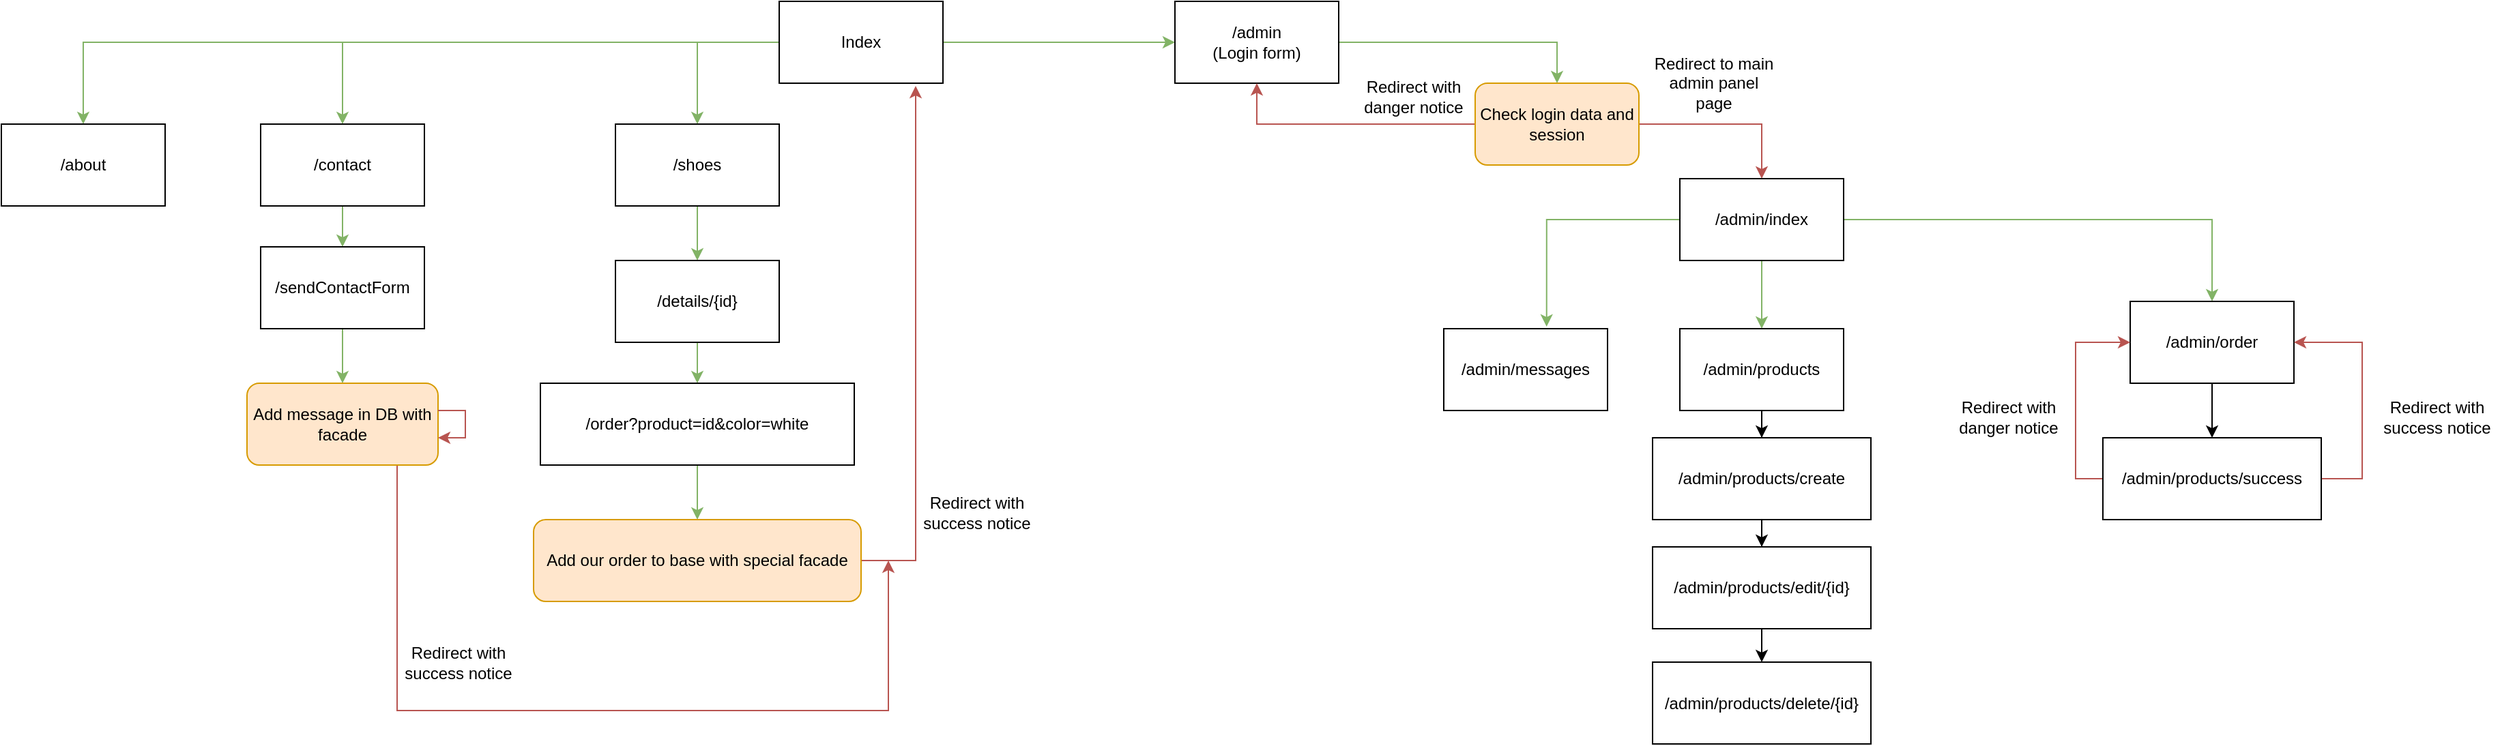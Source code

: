 <mxfile version="13.7.3" type="device"><diagram id="ghHhdK1jVUaWFC0Sgtpp" name="mindmap"><mxGraphModel dx="2500" dy="908" grid="1" gridSize="10" guides="1" tooltips="1" connect="1" arrows="1" fold="1" page="1" pageScale="1" pageWidth="827" pageHeight="1169" math="0" shadow="0"><root><mxCell id="0"/><mxCell id="1" parent="0"/><mxCell id="--ahTr2ZFqJ2ireAfYy3-3" style="edgeStyle=orthogonalEdgeStyle;rounded=0;orthogonalLoop=1;jettySize=auto;html=1;fillColor=#d5e8d4;strokeColor=#82b366;" edge="1" parent="1" source="--ahTr2ZFqJ2ireAfYy3-1" target="--ahTr2ZFqJ2ireAfYy3-2"><mxGeometry relative="1" as="geometry"/></mxCell><mxCell id="--ahTr2ZFqJ2ireAfYy3-8" style="edgeStyle=orthogonalEdgeStyle;rounded=0;orthogonalLoop=1;jettySize=auto;html=1;entryX=0.5;entryY=0;entryDx=0;entryDy=0;fillColor=#d5e8d4;strokeColor=#82b366;" edge="1" parent="1" source="--ahTr2ZFqJ2ireAfYy3-1" target="--ahTr2ZFqJ2ireAfYy3-4"><mxGeometry relative="1" as="geometry"><Array as="points"><mxPoint x="280" y="100"/></Array></mxGeometry></mxCell><mxCell id="--ahTr2ZFqJ2ireAfYy3-9" style="edgeStyle=orthogonalEdgeStyle;rounded=0;orthogonalLoop=1;jettySize=auto;html=1;fillColor=#d5e8d4;strokeColor=#82b366;" edge="1" parent="1" source="--ahTr2ZFqJ2ireAfYy3-1" target="--ahTr2ZFqJ2ireAfYy3-5"><mxGeometry relative="1" as="geometry"/></mxCell><mxCell id="--ahTr2ZFqJ2ireAfYy3-10" style="edgeStyle=orthogonalEdgeStyle;rounded=0;orthogonalLoop=1;jettySize=auto;html=1;entryX=0.5;entryY=0;entryDx=0;entryDy=0;fillColor=#d5e8d4;strokeColor=#82b366;" edge="1" parent="1" source="--ahTr2ZFqJ2ireAfYy3-1" target="--ahTr2ZFqJ2ireAfYy3-6"><mxGeometry relative="1" as="geometry"/></mxCell><mxCell id="--ahTr2ZFqJ2ireAfYy3-1" value="Index" style="rounded=0;whiteSpace=wrap;html=1;" vertex="1" parent="1"><mxGeometry x="340" y="70" width="120" height="60" as="geometry"/></mxCell><mxCell id="--ahTr2ZFqJ2ireAfYy3-34" style="edgeStyle=orthogonalEdgeStyle;rounded=0;orthogonalLoop=1;jettySize=auto;html=1;entryX=0.5;entryY=0;entryDx=0;entryDy=0;fillColor=#d5e8d4;strokeColor=#82b366;" edge="1" parent="1" source="--ahTr2ZFqJ2ireAfYy3-2" target="--ahTr2ZFqJ2ireAfYy3-32"><mxGeometry relative="1" as="geometry"/></mxCell><mxCell id="--ahTr2ZFqJ2ireAfYy3-2" value="/admin&lt;br&gt;(Login form)" style="rounded=0;whiteSpace=wrap;html=1;" vertex="1" parent="1"><mxGeometry x="630" y="70" width="120" height="60" as="geometry"/></mxCell><mxCell id="--ahTr2ZFqJ2ireAfYy3-11" style="edgeStyle=orthogonalEdgeStyle;rounded=0;orthogonalLoop=1;jettySize=auto;html=1;fillColor=#d5e8d4;strokeColor=#82b366;" edge="1" parent="1" source="--ahTr2ZFqJ2ireAfYy3-4" target="--ahTr2ZFqJ2ireAfYy3-7"><mxGeometry relative="1" as="geometry"/></mxCell><mxCell id="--ahTr2ZFqJ2ireAfYy3-4" value="/shoes" style="rounded=0;whiteSpace=wrap;html=1;" vertex="1" parent="1"><mxGeometry x="220" y="160" width="120" height="60" as="geometry"/></mxCell><mxCell id="--ahTr2ZFqJ2ireAfYy3-16" style="edgeStyle=orthogonalEdgeStyle;rounded=0;orthogonalLoop=1;jettySize=auto;html=1;fillColor=#d5e8d4;strokeColor=#82b366;" edge="1" parent="1" source="--ahTr2ZFqJ2ireAfYy3-5" target="--ahTr2ZFqJ2ireAfYy3-15"><mxGeometry relative="1" as="geometry"/></mxCell><mxCell id="--ahTr2ZFqJ2ireAfYy3-5" value="/contact" style="rounded=0;whiteSpace=wrap;html=1;" vertex="1" parent="1"><mxGeometry x="-40" y="160" width="120" height="60" as="geometry"/></mxCell><mxCell id="--ahTr2ZFqJ2ireAfYy3-6" value="/about" style="rounded=0;whiteSpace=wrap;html=1;" vertex="1" parent="1"><mxGeometry x="-230" y="160" width="120" height="60" as="geometry"/></mxCell><mxCell id="--ahTr2ZFqJ2ireAfYy3-14" style="edgeStyle=orthogonalEdgeStyle;rounded=0;orthogonalLoop=1;jettySize=auto;html=1;fillColor=#d5e8d4;strokeColor=#82b366;" edge="1" parent="1" source="--ahTr2ZFqJ2ireAfYy3-7" target="--ahTr2ZFqJ2ireAfYy3-13"><mxGeometry relative="1" as="geometry"/></mxCell><mxCell id="--ahTr2ZFqJ2ireAfYy3-7" value="/details/{id}" style="rounded=0;whiteSpace=wrap;html=1;" vertex="1" parent="1"><mxGeometry x="220" y="260" width="120" height="60" as="geometry"/></mxCell><mxCell id="--ahTr2ZFqJ2ireAfYy3-19" style="edgeStyle=orthogonalEdgeStyle;rounded=0;orthogonalLoop=1;jettySize=auto;html=1;fillColor=#d5e8d4;strokeColor=#82b366;" edge="1" parent="1" source="--ahTr2ZFqJ2ireAfYy3-13" target="--ahTr2ZFqJ2ireAfYy3-18"><mxGeometry relative="1" as="geometry"/></mxCell><mxCell id="--ahTr2ZFqJ2ireAfYy3-13" value="/order?product=id&amp;amp;color=white" style="rounded=0;whiteSpace=wrap;html=1;" vertex="1" parent="1"><mxGeometry x="165" y="350" width="230" height="60" as="geometry"/></mxCell><mxCell id="--ahTr2ZFqJ2ireAfYy3-24" style="edgeStyle=orthogonalEdgeStyle;rounded=0;orthogonalLoop=1;jettySize=auto;html=1;fillColor=#d5e8d4;strokeColor=#82b366;" edge="1" parent="1" source="--ahTr2ZFqJ2ireAfYy3-15" target="--ahTr2ZFqJ2ireAfYy3-23"><mxGeometry relative="1" as="geometry"/></mxCell><mxCell id="--ahTr2ZFqJ2ireAfYy3-15" value="/sendContactForm" style="rounded=0;whiteSpace=wrap;html=1;" vertex="1" parent="1"><mxGeometry x="-40" y="250" width="120" height="60" as="geometry"/></mxCell><mxCell id="--ahTr2ZFqJ2ireAfYy3-20" style="edgeStyle=orthogonalEdgeStyle;rounded=0;orthogonalLoop=1;jettySize=auto;html=1;fillColor=#f8cecc;strokeColor=#b85450;" edge="1" parent="1" source="--ahTr2ZFqJ2ireAfYy3-18"><mxGeometry relative="1" as="geometry"><mxPoint x="440" y="132" as="targetPoint"/><Array as="points"><mxPoint x="440" y="480"/><mxPoint x="440" y="132"/></Array></mxGeometry></mxCell><mxCell id="--ahTr2ZFqJ2ireAfYy3-18" value="Add our order to base with special facade" style="rounded=1;whiteSpace=wrap;html=1;fillColor=#ffe6cc;strokeColor=#d79b00;" vertex="1" parent="1"><mxGeometry x="160" y="450" width="240" height="60" as="geometry"/></mxCell><mxCell id="--ahTr2ZFqJ2ireAfYy3-21" value="Redirect with success notice" style="text;html=1;strokeColor=none;fillColor=none;align=center;verticalAlign=middle;whiteSpace=wrap;rounded=0;" vertex="1" parent="1"><mxGeometry x="440" y="410" width="90" height="70" as="geometry"/></mxCell><mxCell id="--ahTr2ZFqJ2ireAfYy3-25" style="edgeStyle=orthogonalEdgeStyle;rounded=0;orthogonalLoop=1;jettySize=auto;html=1;fillColor=#f8cecc;strokeColor=#b85450;" edge="1" parent="1" source="--ahTr2ZFqJ2ireAfYy3-23"><mxGeometry relative="1" as="geometry"><mxPoint x="420" y="480" as="targetPoint"/><Array as="points"><mxPoint x="60" y="590"/><mxPoint x="420" y="590"/></Array></mxGeometry></mxCell><mxCell id="--ahTr2ZFqJ2ireAfYy3-23" value="Add message in DB with facade" style="rounded=1;whiteSpace=wrap;html=1;fillColor=#ffe6cc;strokeColor=#d79b00;" vertex="1" parent="1"><mxGeometry x="-50" y="350" width="140" height="60" as="geometry"/></mxCell><mxCell id="--ahTr2ZFqJ2ireAfYy3-26" value="Redirect with success notice" style="text;html=1;strokeColor=none;fillColor=none;align=center;verticalAlign=middle;whiteSpace=wrap;rounded=0;" vertex="1" parent="1"><mxGeometry x="60" y="520" width="90" height="70" as="geometry"/></mxCell><mxCell id="--ahTr2ZFqJ2ireAfYy3-27" style="edgeStyle=orthogonalEdgeStyle;rounded=0;orthogonalLoop=1;jettySize=auto;html=1;fillColor=#f8cecc;strokeColor=#b85450;" edge="1" parent="1" source="--ahTr2ZFqJ2ireAfYy3-23" target="--ahTr2ZFqJ2ireAfYy3-23"><mxGeometry relative="1" as="geometry"/></mxCell><mxCell id="--ahTr2ZFqJ2ireAfYy3-35" style="edgeStyle=orthogonalEdgeStyle;rounded=0;orthogonalLoop=1;jettySize=auto;html=1;entryX=0.5;entryY=1;entryDx=0;entryDy=0;fillColor=#f8cecc;strokeColor=#b85450;" edge="1" parent="1" source="--ahTr2ZFqJ2ireAfYy3-32" target="--ahTr2ZFqJ2ireAfYy3-2"><mxGeometry relative="1" as="geometry"/></mxCell><mxCell id="--ahTr2ZFqJ2ireAfYy3-38" style="edgeStyle=orthogonalEdgeStyle;rounded=0;orthogonalLoop=1;jettySize=auto;html=1;fillColor=#f8cecc;strokeColor=#b85450;" edge="1" parent="1" source="--ahTr2ZFqJ2ireAfYy3-32" target="--ahTr2ZFqJ2ireAfYy3-37"><mxGeometry relative="1" as="geometry"/></mxCell><mxCell id="--ahTr2ZFqJ2ireAfYy3-32" value="Check login data and session" style="rounded=1;whiteSpace=wrap;html=1;fillColor=#ffe6cc;strokeColor=#d79b00;" vertex="1" parent="1"><mxGeometry x="850" y="130" width="120" height="60" as="geometry"/></mxCell><mxCell id="--ahTr2ZFqJ2ireAfYy3-36" value="Redirect with danger notice" style="text;html=1;strokeColor=none;fillColor=none;align=center;verticalAlign=middle;whiteSpace=wrap;rounded=0;" vertex="1" parent="1"><mxGeometry x="760" y="120" width="90" height="40" as="geometry"/></mxCell><mxCell id="--ahTr2ZFqJ2ireAfYy3-43" style="edgeStyle=orthogonalEdgeStyle;rounded=0;orthogonalLoop=1;jettySize=auto;html=1;entryX=0.628;entryY=-0.025;entryDx=0;entryDy=0;entryPerimeter=0;fillColor=#d5e8d4;strokeColor=#82b366;" edge="1" parent="1" source="--ahTr2ZFqJ2ireAfYy3-37" target="--ahTr2ZFqJ2ireAfYy3-40"><mxGeometry relative="1" as="geometry"/></mxCell><mxCell id="--ahTr2ZFqJ2ireAfYy3-44" style="edgeStyle=orthogonalEdgeStyle;rounded=0;orthogonalLoop=1;jettySize=auto;html=1;fillColor=#d5e8d4;strokeColor=#82b366;" edge="1" parent="1" source="--ahTr2ZFqJ2ireAfYy3-37" target="--ahTr2ZFqJ2ireAfYy3-41"><mxGeometry relative="1" as="geometry"/></mxCell><mxCell id="--ahTr2ZFqJ2ireAfYy3-45" style="edgeStyle=orthogonalEdgeStyle;rounded=0;orthogonalLoop=1;jettySize=auto;html=1;fillColor=#d5e8d4;strokeColor=#82b366;" edge="1" parent="1" source="--ahTr2ZFqJ2ireAfYy3-37" target="--ahTr2ZFqJ2ireAfYy3-42"><mxGeometry relative="1" as="geometry"/></mxCell><mxCell id="--ahTr2ZFqJ2ireAfYy3-37" value="/admin/index" style="rounded=0;whiteSpace=wrap;html=1;" vertex="1" parent="1"><mxGeometry x="1000" y="200" width="120" height="60" as="geometry"/></mxCell><mxCell id="--ahTr2ZFqJ2ireAfYy3-39" value="Redirect to main admin panel page" style="text;html=1;strokeColor=none;fillColor=none;align=center;verticalAlign=middle;whiteSpace=wrap;rounded=0;" vertex="1" parent="1"><mxGeometry x="980" y="110" width="90" height="40" as="geometry"/></mxCell><mxCell id="--ahTr2ZFqJ2ireAfYy3-40" value="/admin/messages" style="rounded=0;whiteSpace=wrap;html=1;" vertex="1" parent="1"><mxGeometry x="827" y="310" width="120" height="60" as="geometry"/></mxCell><mxCell id="--ahTr2ZFqJ2ireAfYy3-51" style="edgeStyle=orthogonalEdgeStyle;rounded=0;orthogonalLoop=1;jettySize=auto;html=1;" edge="1" parent="1" source="--ahTr2ZFqJ2ireAfYy3-41" target="--ahTr2ZFqJ2ireAfYy3-46"><mxGeometry relative="1" as="geometry"/></mxCell><mxCell id="--ahTr2ZFqJ2ireAfYy3-41" value="/admin/products" style="rounded=0;whiteSpace=wrap;html=1;" vertex="1" parent="1"><mxGeometry x="1000" y="310" width="120" height="60" as="geometry"/></mxCell><mxCell id="--ahTr2ZFqJ2ireAfYy3-55" style="edgeStyle=orthogonalEdgeStyle;rounded=0;orthogonalLoop=1;jettySize=auto;html=1;" edge="1" parent="1" source="--ahTr2ZFqJ2ireAfYy3-42" target="--ahTr2ZFqJ2ireAfYy3-54"><mxGeometry relative="1" as="geometry"/></mxCell><mxCell id="--ahTr2ZFqJ2ireAfYy3-42" value="/admin/order" style="rounded=0;whiteSpace=wrap;html=1;" vertex="1" parent="1"><mxGeometry x="1330" y="290" width="120" height="60" as="geometry"/></mxCell><mxCell id="--ahTr2ZFqJ2ireAfYy3-52" style="edgeStyle=orthogonalEdgeStyle;rounded=0;orthogonalLoop=1;jettySize=auto;html=1;" edge="1" parent="1" source="--ahTr2ZFqJ2ireAfYy3-46" target="--ahTr2ZFqJ2ireAfYy3-47"><mxGeometry relative="1" as="geometry"/></mxCell><mxCell id="--ahTr2ZFqJ2ireAfYy3-46" value="/admin/products/create" style="rounded=0;whiteSpace=wrap;html=1;" vertex="1" parent="1"><mxGeometry x="980" y="390" width="160" height="60" as="geometry"/></mxCell><mxCell id="--ahTr2ZFqJ2ireAfYy3-53" style="edgeStyle=orthogonalEdgeStyle;rounded=0;orthogonalLoop=1;jettySize=auto;html=1;" edge="1" parent="1" source="--ahTr2ZFqJ2ireAfYy3-47" target="--ahTr2ZFqJ2ireAfYy3-48"><mxGeometry relative="1" as="geometry"/></mxCell><mxCell id="--ahTr2ZFqJ2ireAfYy3-47" value="/admin/products/edit/{id}" style="rounded=0;whiteSpace=wrap;html=1;" vertex="1" parent="1"><mxGeometry x="980" y="470" width="160" height="60" as="geometry"/></mxCell><mxCell id="--ahTr2ZFqJ2ireAfYy3-48" value="/admin/products/delete/{id}" style="rounded=0;whiteSpace=wrap;html=1;" vertex="1" parent="1"><mxGeometry x="980" y="554.5" width="160" height="60" as="geometry"/></mxCell><mxCell id="--ahTr2ZFqJ2ireAfYy3-56" style="edgeStyle=orthogonalEdgeStyle;rounded=0;orthogonalLoop=1;jettySize=auto;html=1;fillColor=#f8cecc;strokeColor=#b85450;entryX=1;entryY=0.5;entryDx=0;entryDy=0;" edge="1" parent="1" source="--ahTr2ZFqJ2ireAfYy3-54" target="--ahTr2ZFqJ2ireAfYy3-42"><mxGeometry relative="1" as="geometry"><Array as="points"><mxPoint x="1500" y="420"/><mxPoint x="1500" y="320"/></Array></mxGeometry></mxCell><mxCell id="--ahTr2ZFqJ2ireAfYy3-60" style="edgeStyle=orthogonalEdgeStyle;rounded=0;orthogonalLoop=1;jettySize=auto;html=1;entryX=0;entryY=0.5;entryDx=0;entryDy=0;fillColor=#f8cecc;strokeColor=#b85450;exitX=0;exitY=0.5;exitDx=0;exitDy=0;" edge="1" parent="1" source="--ahTr2ZFqJ2ireAfYy3-54" target="--ahTr2ZFqJ2ireAfYy3-42"><mxGeometry relative="1" as="geometry"><Array as="points"><mxPoint x="1290" y="420"/><mxPoint x="1290" y="320"/></Array></mxGeometry></mxCell><mxCell id="--ahTr2ZFqJ2ireAfYy3-54" value="/admin/products/success" style="rounded=0;whiteSpace=wrap;html=1;" vertex="1" parent="1"><mxGeometry x="1310" y="390" width="160" height="60" as="geometry"/></mxCell><mxCell id="--ahTr2ZFqJ2ireAfYy3-57" value="Redirect with success notice" style="text;html=1;strokeColor=none;fillColor=none;align=center;verticalAlign=middle;whiteSpace=wrap;rounded=0;" vertex="1" parent="1"><mxGeometry x="1510" y="340" width="90" height="70" as="geometry"/></mxCell><mxCell id="--ahTr2ZFqJ2ireAfYy3-59" value="Redirect with danger notice" style="text;html=1;strokeColor=none;fillColor=none;align=center;verticalAlign=middle;whiteSpace=wrap;rounded=0;" vertex="1" parent="1"><mxGeometry x="1196" y="355" width="90" height="40" as="geometry"/></mxCell></root></mxGraphModel></diagram></mxfile>